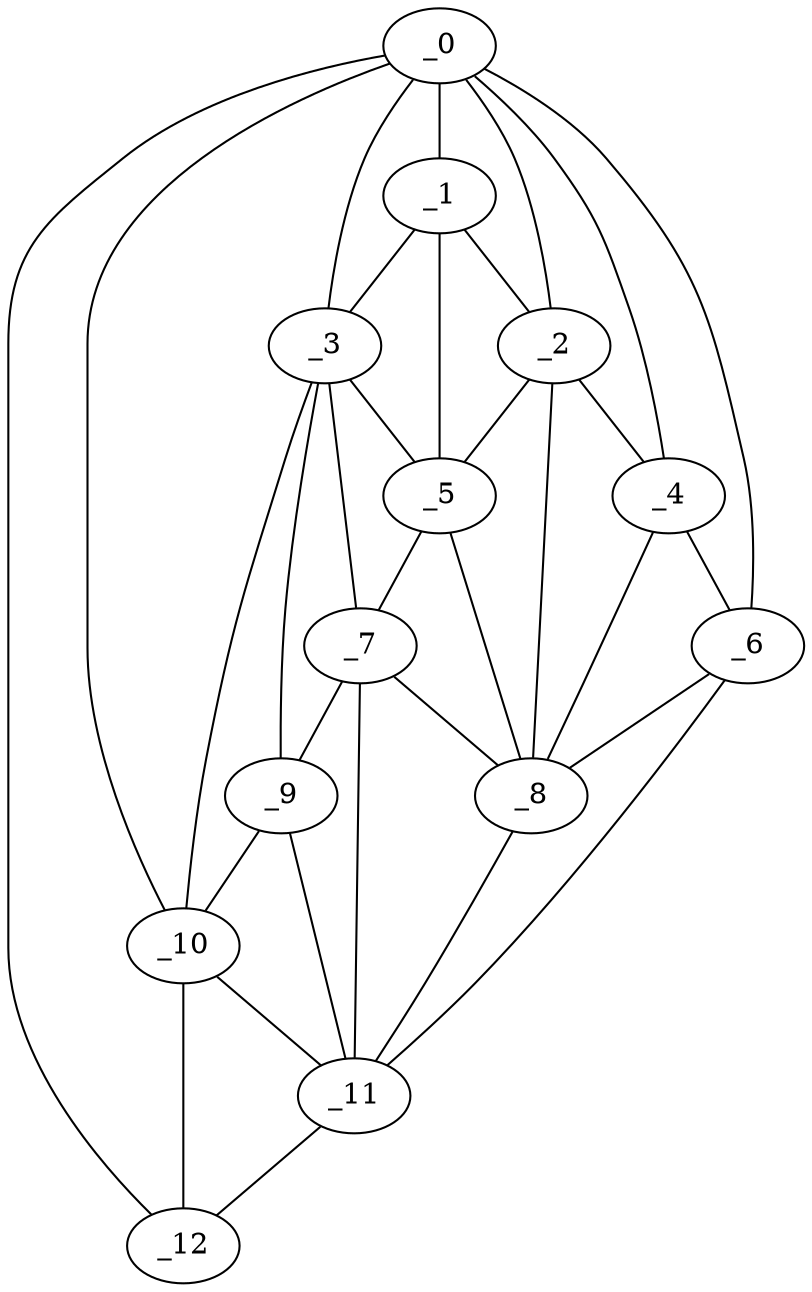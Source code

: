 graph "obj26__120.gxl" {
	_0	 [x=19,
		y=14];
	_1	 [x=81,
		y=58];
	_0 -- _1	 [valence=2];
	_2	 [x=81,
		y=71];
	_0 -- _2	 [valence=2];
	_3	 [x=85,
		y=50];
	_0 -- _3	 [valence=1];
	_4	 [x=85,
		y=82];
	_0 -- _4	 [valence=1];
	_6	 [x=106,
		y=105];
	_0 -- _6	 [valence=1];
	_10	 [x=109,
		y=23];
	_0 -- _10	 [valence=2];
	_12	 [x=112,
		y=15];
	_0 -- _12	 [valence=1];
	_1 -- _2	 [valence=2];
	_1 -- _3	 [valence=2];
	_5	 [x=90,
		y=60];
	_1 -- _5	 [valence=2];
	_2 -- _4	 [valence=2];
	_2 -- _5	 [valence=1];
	_8	 [x=107,
		y=72];
	_2 -- _8	 [valence=2];
	_3 -- _5	 [valence=1];
	_7	 [x=107,
		y=55];
	_3 -- _7	 [valence=1];
	_9	 [x=108,
		y=42];
	_3 -- _9	 [valence=1];
	_3 -- _10	 [valence=2];
	_4 -- _6	 [valence=2];
	_4 -- _8	 [valence=1];
	_5 -- _7	 [valence=2];
	_5 -- _8	 [valence=1];
	_6 -- _8	 [valence=1];
	_11	 [x=111,
		y=30];
	_6 -- _11	 [valence=1];
	_7 -- _8	 [valence=2];
	_7 -- _9	 [valence=2];
	_7 -- _11	 [valence=2];
	_8 -- _11	 [valence=1];
	_9 -- _10	 [valence=2];
	_9 -- _11	 [valence=1];
	_10 -- _11	 [valence=1];
	_10 -- _12	 [valence=2];
	_11 -- _12	 [valence=1];
}
